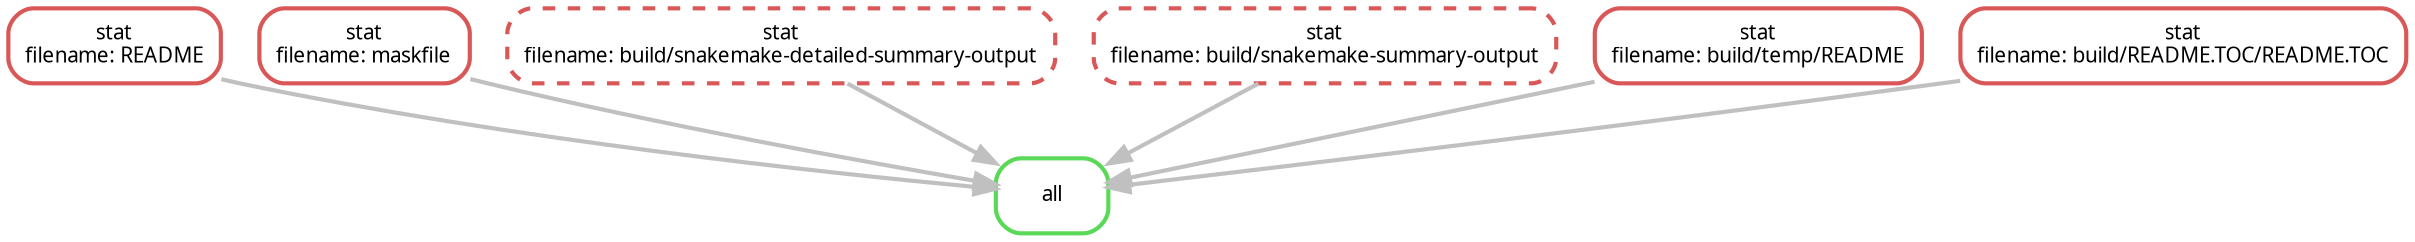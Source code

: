 digraph snakemake_dag {
    graph[bgcolor=white, margin=0];
    node[shape=box, style=rounded, fontname=sans,                 fontsize=10, penwidth=2];
    edge[penwidth=2, color=grey];
	0[label = "all", color = "0.33 0.6 0.85", style="rounded"];
	1[label = "stat\nfilename: README", color = "0.00 0.6 0.85", style="rounded"];
	2[label = "stat\nfilename: maskfile", color = "0.00 0.6 0.85", style="rounded"];
	3[label = "stat\nfilename: build/snakemake-detailed-summary-output", color = "0.00 0.6 0.85", style="rounded,dashed"];
	4[label = "stat\nfilename: build/snakemake-summary-output", color = "0.00 0.6 0.85", style="rounded,dashed"];
	5[label = "stat\nfilename: build/temp/README", color = "0.00 0.6 0.85", style="rounded"];
	6[label = "stat\nfilename: build/README.TOC/README.TOC", color = "0.00 0.6 0.85", style="rounded"];
	1 -> 0
	2 -> 0
	3 -> 0
	4 -> 0
	5 -> 0
	6 -> 0
}            
